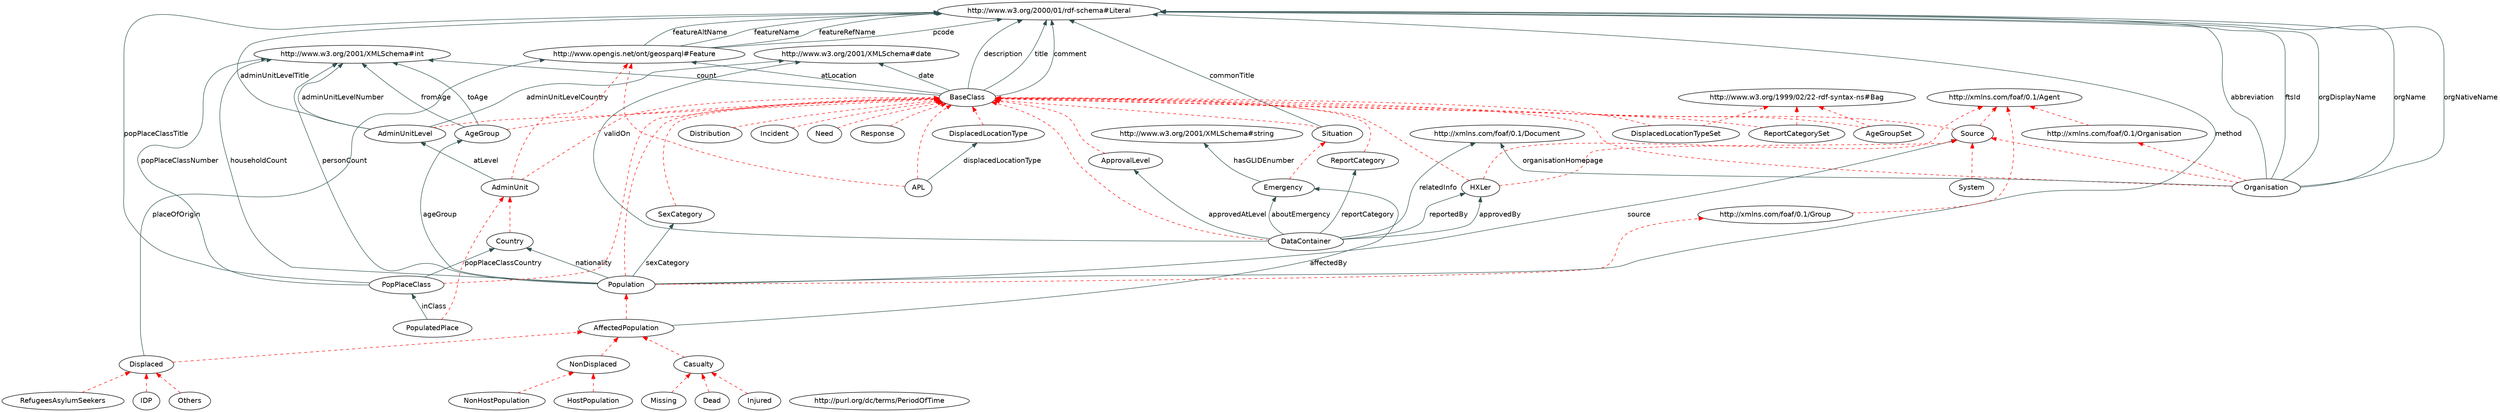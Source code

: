 digraph { 
 rankdir="BT";
 charset="utf-8";
 overlap=false;
 edge [color=darkslategray];
 edge [fontname=Helvetica];
 node [fontname=Helvetica];

"APL" [ URL = "./#APL"] ;
	"APL" -> "http://www.opengis.net/ont/geosparql#Feature" [ color=red style="dashed" ]; 
		"APL" -> "BaseClass" [ color=red style="dashed" ]; 
		"AdminUnit" [ URL = "./#AdminUnit"] ;
	"AdminUnit" -> "http://www.opengis.net/ont/geosparql#Feature" [ color=red style="dashed" ]; 
		"AdminUnit" -> "BaseClass" [ color=red style="dashed" ]; 
		"AdminUnitLevel" [ URL = "./#AdminUnitLevel"] ;
	"AdminUnitLevel" -> "BaseClass" [ color=red style="dashed" ]; 
		"AffectedPopulation" [ URL = "./#AffectedPopulation"] ;
	"AffectedPopulation" -> "Population" [ color=red style="dashed" ]; 
		"AgeGroup" [ URL = "./#AgeGroup"] ;
	"AgeGroup" -> "BaseClass" [ color=red style="dashed" ]; 
		"AgeGroupSet" [ URL = "./#AgeGroupSet"] ;
	"AgeGroupSet" -> "BaseClass" [ color=red style="dashed" ]; 
		"AgeGroupSet" -> "http://www.w3.org/1999/02/22-rdf-syntax-ns#Bag" [ color=red style="dashed" ]; 
		"ApprovalLevel" [ URL = "./#ApprovalLevel"] ;
	"ApprovalLevel" -> "BaseClass" [ color=red style="dashed" ]; 
		"BaseClass" [ URL = "./#BaseClass"] ;
	"Casualty" [ URL = "./#Casualty"] ;
	"Casualty" -> "AffectedPopulation" [ color=red style="dashed" ]; 
		"Country" [ URL = "./#Country"] ;
	"Country" -> "AdminUnit" [ color=red style="dashed" ]; 
		"DataContainer" [ URL = "./#DataContainer"] ;
	"DataContainer" -> "BaseClass" [ color=red style="dashed" ]; 
		"Dead" [ URL = "./#Dead"] ;
	"Dead" -> "Casualty" [ color=red style="dashed" ]; 
		"Displaced" [ URL = "./#Displaced"] ;
	"Displaced" -> "AffectedPopulation" [ color=red style="dashed" ]; 
		"DisplacedLocationType" [ URL = "./#DisplacedLocationType"] ;
	"DisplacedLocationType" -> "BaseClass" [ color=red style="dashed" ]; 
		"DisplacedLocationTypeSet" [ URL = "./#DisplacedLocationTypeSet"] ;
	"DisplacedLocationTypeSet" -> "BaseClass" [ color=red style="dashed" ]; 
		"DisplacedLocationTypeSet" -> "http://www.w3.org/1999/02/22-rdf-syntax-ns#Bag" [ color=red style="dashed" ]; 
		"Distribution" [ URL = "./#Distribution"] ;
	"Distribution" -> "BaseClass" [ color=red style="dashed" ]; 
		"Emergency" [ URL = "./#Emergency"] ;
	"Emergency" -> "Situation" [ color=red style="dashed" ]; 
		"HXLer" [ URL = "./#HXLer"] ;
	"HXLer" -> "http://xmlns.com/foaf/0.1/Agent" [ color=red style="dashed" ]; 
		"HXLer" -> "BaseClass" [ color=red style="dashed" ]; 
		"HXLer" -> "Source" [ color=red style="dashed" ]; 
		"HostPopulation" [ URL = "./#HostPopulation"] ;
	"HostPopulation" -> "NonDisplaced" [ color=red style="dashed" ]; 
		"IDP" [ URL = "./#IDP"] ;
	"IDP" -> "Displaced" [ color=red style="dashed" ]; 
		"Incident" [ URL = "./#Incident"] ;
	"Incident" -> "BaseClass" [ color=red style="dashed" ]; 
		"Injured" [ URL = "./#Injured"] ;
	"Injured" -> "Casualty" [ color=red style="dashed" ]; 
		"Missing" [ URL = "./#Missing"] ;
	"Missing" -> "Casualty" [ color=red style="dashed" ]; 
		"Need" [ URL = "./#Need"] ;
	"Need" -> "BaseClass" [ color=red style="dashed" ]; 
		"NonDisplaced" [ URL = "./#NonDisplaced"] ;
	"NonDisplaced" -> "AffectedPopulation" [ color=red style="dashed" ]; 
		"NonHostPopulation" [ URL = "./#NonHostPopulation"] ;
	"NonHostPopulation" -> "NonDisplaced" [ color=red style="dashed" ]; 
		"Organisation" [ URL = "./#Organisation"] ;
	"Organisation" -> "http://xmlns.com/foaf/0.1/Organisation" [ color=red style="dashed" ]; 
		"Organisation" -> "BaseClass" [ color=red style="dashed" ]; 
		"Organisation" -> "Source" [ color=red style="dashed" ]; 
		"Others" [ URL = "./#Others"] ;
	"Others" -> "Displaced" [ color=red style="dashed" ]; 
		"PopPlaceClass" [ URL = "./#PopPlaceClass"] ;
	"PopPlaceClass" -> "BaseClass" [ color=red style="dashed" ]; 
		"PopulatedPlace" [ URL = "./#PopulatedPlace"] ;
	"PopulatedPlace" -> "AdminUnit" [ color=red style="dashed" ]; 
		"Population" [ URL = "./#Population"] ;
	"Population" -> "BaseClass" [ color=red style="dashed" ]; 
		"Population" -> "http://xmlns.com/foaf/0.1/Group" [ color=red style="dashed" ]; 
		"RefugeesAsylumSeekers" [ URL = "./#RefugeesAsylumSeekers"] ;
	"RefugeesAsylumSeekers" -> "Displaced" [ color=red style="dashed" ]; 
		"ReportCategory" [ URL = "./#ReportCategory"] ;
	"ReportCategory" -> "BaseClass" [ color=red style="dashed" ]; 
		"ReportCategorySet" [ URL = "./#ReportCategorySet"] ;
	"ReportCategorySet" -> "BaseClass" [ color=red style="dashed" ]; 
		"ReportCategorySet" -> "http://www.w3.org/1999/02/22-rdf-syntax-ns#Bag" [ color=red style="dashed" ]; 
		"Response" [ URL = "./#Response"] ;
	"Response" -> "BaseClass" [ color=red style="dashed" ]; 
		"SexCategory" [ URL = "./#SexCategory"] ;
	"SexCategory" -> "BaseClass" [ color=red style="dashed" ]; 
		"Situation" [ URL = "./#Situation"] ;
	"Situation" -> "BaseClass" [ color=red style="dashed" ]; 
		"Source" [ URL = "./#Source"] ;
	"Source" -> "http://xmlns.com/foaf/0.1/Agent" [ color=red style="dashed" ]; 
		"Source" -> "BaseClass" [ color=red style="dashed" ]; 
		"System" [ URL = "./#System"] ;
	"System" -> "Source" [ color=red style="dashed" ]; 
		"http://purl.org/dc/terms/PeriodOfTime" [ URL = "./#http://purl.org/dc/terms/PeriodOfTime"] ;
	"http://xmlns.com/foaf/0.1/Agent" [ URL = "./#http://xmlns.com/foaf/0.1/Agent"] ;
	"http://xmlns.com/foaf/0.1/Group" [ URL = "./#http://xmlns.com/foaf/0.1/Group"] ;
	"http://xmlns.com/foaf/0.1/Group" -> "http://xmlns.com/foaf/0.1/Agent" [ color=red style="dashed" ]; 
		"http://xmlns.com/foaf/0.1/Organisation" [ URL = "./#http://xmlns.com/foaf/0.1/Organisation"] ;
	"http://xmlns.com/foaf/0.1/Organisation" -> "http://xmlns.com/foaf/0.1/Agent" [ color=red style="dashed" ]; 
		"Organisation" -> "http://www.w3.org/2000/01/rdf-schema#Literal" [ label="abbreviation" URL = "./#abbreviation"]; 
			"DataContainer" -> "Emergency" [ label="aboutEmergency" URL = "./#aboutEmergency"]; 
			"AdminUnitLevel" -> "http://www.w3.org/2001/XMLSchema#date" [ label="adminUnitLevelCountry" URL = "./#adminUnitLevelCountry"]; 
			"AdminUnitLevel" -> "http://www.w3.org/2001/XMLSchema#int" [ label="adminUnitLevelNumber" URL = "./#adminUnitLevelNumber"]; 
			"AdminUnitLevel" -> "http://www.w3.org/2000/01/rdf-schema#Literal" [ label="adminUnitLevelTitle" URL = "./#adminUnitLevelTitle"]; 
			"AffectedPopulation" -> "Emergency" [ label="affectedBy" URL = "./#affectedBy"]; 
			"Population" -> "AgeGroup" [ label="ageGroup" URL = "./#ageGroup"]; 
			"DataContainer" -> "ApprovalLevel" [ label="approvedAtLevel" URL = "./#approvedAtLevel"]; 
			"DataContainer" -> "HXLer" [ label="approvedBy" URL = "./#approvedBy"]; 
			"AdminUnit" -> "AdminUnitLevel" [ label="atLevel" URL = "./#atLevel"]; 
			"BaseClass" -> "http://www.opengis.net/ont/geosparql#Feature" [ label="atLocation" URL = "./#atLocation"]; 
			"BaseClass" -> "http://www.w3.org/2000/01/rdf-schema#Literal" [ label="comment" URL = "./#comment"]; 
			"Situation" -> "http://www.w3.org/2000/01/rdf-schema#Literal" [ label="commonTitle" URL = "./#commonTitle"]; 
			"BaseClass" -> "http://www.w3.org/2001/XMLSchema#int" [ label="count" URL = "./#count"]; 
			"BaseClass" -> "http://www.w3.org/2001/XMLSchema#date" [ label="date" URL = "./#date"]; 
			"BaseClass" -> "http://www.w3.org/2000/01/rdf-schema#Literal" [ label="description" URL = "./#description"]; 
			"APL" -> "DisplacedLocationType" [ label="displacedLocationType" URL = "./#displacedLocationType"]; 
			"http://www.opengis.net/ont/geosparql#Feature" -> "http://www.w3.org/2000/01/rdf-schema#Literal" [ label="featureAltName" URL = "./#featureAltName"]; 
			"http://www.opengis.net/ont/geosparql#Feature" -> "http://www.w3.org/2000/01/rdf-schema#Literal" [ label="featureName" URL = "./#featureName"]; 
			"http://www.opengis.net/ont/geosparql#Feature" -> "http://www.w3.org/2000/01/rdf-schema#Literal" [ label="featureRefName" URL = "./#featureRefName"]; 
			"AgeGroup" -> "http://www.w3.org/2001/XMLSchema#int" [ label="fromAge" URL = "./#fromAge"]; 
			"Organisation" -> "http://www.w3.org/2000/01/rdf-schema#Literal" [ label="ftsId" URL = "./#ftsId"]; 
			"Emergency" -> "http://www.w3.org/2001/XMLSchema#string" [ label="hasGLIDEnumber" URL = "./#hasGLIDEnumber"]; 
			"Population" -> "http://www.w3.org/2001/XMLSchema#int" [ label="householdCount" URL = "./#householdCount"]; 
			"PopulatedPlace" -> "PopPlaceClass" [ label="inClass" URL = "./#inClass"]; 
			"Population" -> "http://www.w3.org/2000/01/rdf-schema#Literal" [ label="method" URL = "./#method"]; 
			"Population" -> "Country" [ label="nationality" URL = "./#nationality"]; 
			"Organisation" -> "http://www.w3.org/2000/01/rdf-schema#Literal" [ label="orgDisplayName" URL = "./#orgDisplayName"]; 
			"Organisation" -> "http://www.w3.org/2000/01/rdf-schema#Literal" [ label="orgName" URL = "./#orgName"]; 
			"Organisation" -> "http://www.w3.org/2000/01/rdf-schema#Literal" [ label="orgNativeName" URL = "./#orgNativeName"]; 
			"Organisation" -> "http://xmlns.com/foaf/0.1/Document" [ label="organisationHomepage" URL = "./#organisationHomepage"]; 
			"http://www.opengis.net/ont/geosparql#Feature" -> "http://www.w3.org/2000/01/rdf-schema#Literal" [ label="pcode" URL = "./#pcode"]; 
			"Population" -> "http://www.w3.org/2001/XMLSchema#int" [ label="personCount" URL = "./#personCount"]; 
			"Displaced" -> "http://www.opengis.net/ont/geosparql#Feature" [ label="placeOfOrigin" URL = "./#placeOfOrigin"]; 
			"PopPlaceClass" -> "Country" [ label="popPlaceClassCountry" URL = "./#popPlaceClassCountry"]; 
			"PopPlaceClass" -> "http://www.w3.org/2001/XMLSchema#int" [ label="popPlaceClassNumber" URL = "./#popPlaceClassNumber"]; 
			"PopPlaceClass" -> "http://www.w3.org/2000/01/rdf-schema#Literal" [ label="popPlaceClassTitle" URL = "./#popPlaceClassTitle"]; 
			"DataContainer" -> "http://xmlns.com/foaf/0.1/Document" [ label="relatedInfo" URL = "./#relatedInfo"]; 
			"DataContainer" -> "ReportCategory" [ label="reportCategory" URL = "./#reportCategory"]; 
			"DataContainer" -> "HXLer" [ label="reportedBy" URL = "./#reportedBy"]; 
			"Population" -> "SexCategory" [ label="sexCategory" URL = "./#sexCategory"]; 
			"Population" -> "Source" [ label="source" URL = "./#source"]; 
			"BaseClass" -> "http://www.w3.org/2000/01/rdf-schema#Literal" [ label="title" URL = "./#title"]; 
			"AgeGroup" -> "http://www.w3.org/2001/XMLSchema#int" [ label="toAge" URL = "./#toAge"]; 
			"DataContainer" -> "http://www.w3.org/2001/XMLSchema#date" [ label="validOn" URL = "./#validOn"]; 
			}